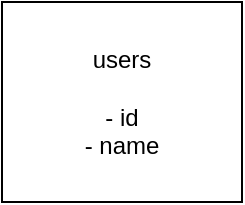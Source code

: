 <mxfile version="21.5.0" type="github">
  <diagram name="ページ1" id="xwieQ8OmtwnucT-wFw41">
    <mxGraphModel dx="893" dy="605" grid="1" gridSize="10" guides="1" tooltips="1" connect="1" arrows="1" fold="1" page="1" pageScale="1" pageWidth="827" pageHeight="1169" math="0" shadow="0">
      <root>
        <mxCell id="0" />
        <mxCell id="1" parent="0" />
        <mxCell id="QlMEVpn3lmxcFy2L6wsP-1" value="users&lt;br&gt;&lt;br&gt;- id&lt;br&gt;- name" style="rounded=0;whiteSpace=wrap;html=1;" vertex="1" parent="1">
          <mxGeometry x="220" y="140" width="120" height="100" as="geometry" />
        </mxCell>
      </root>
    </mxGraphModel>
  </diagram>
</mxfile>
